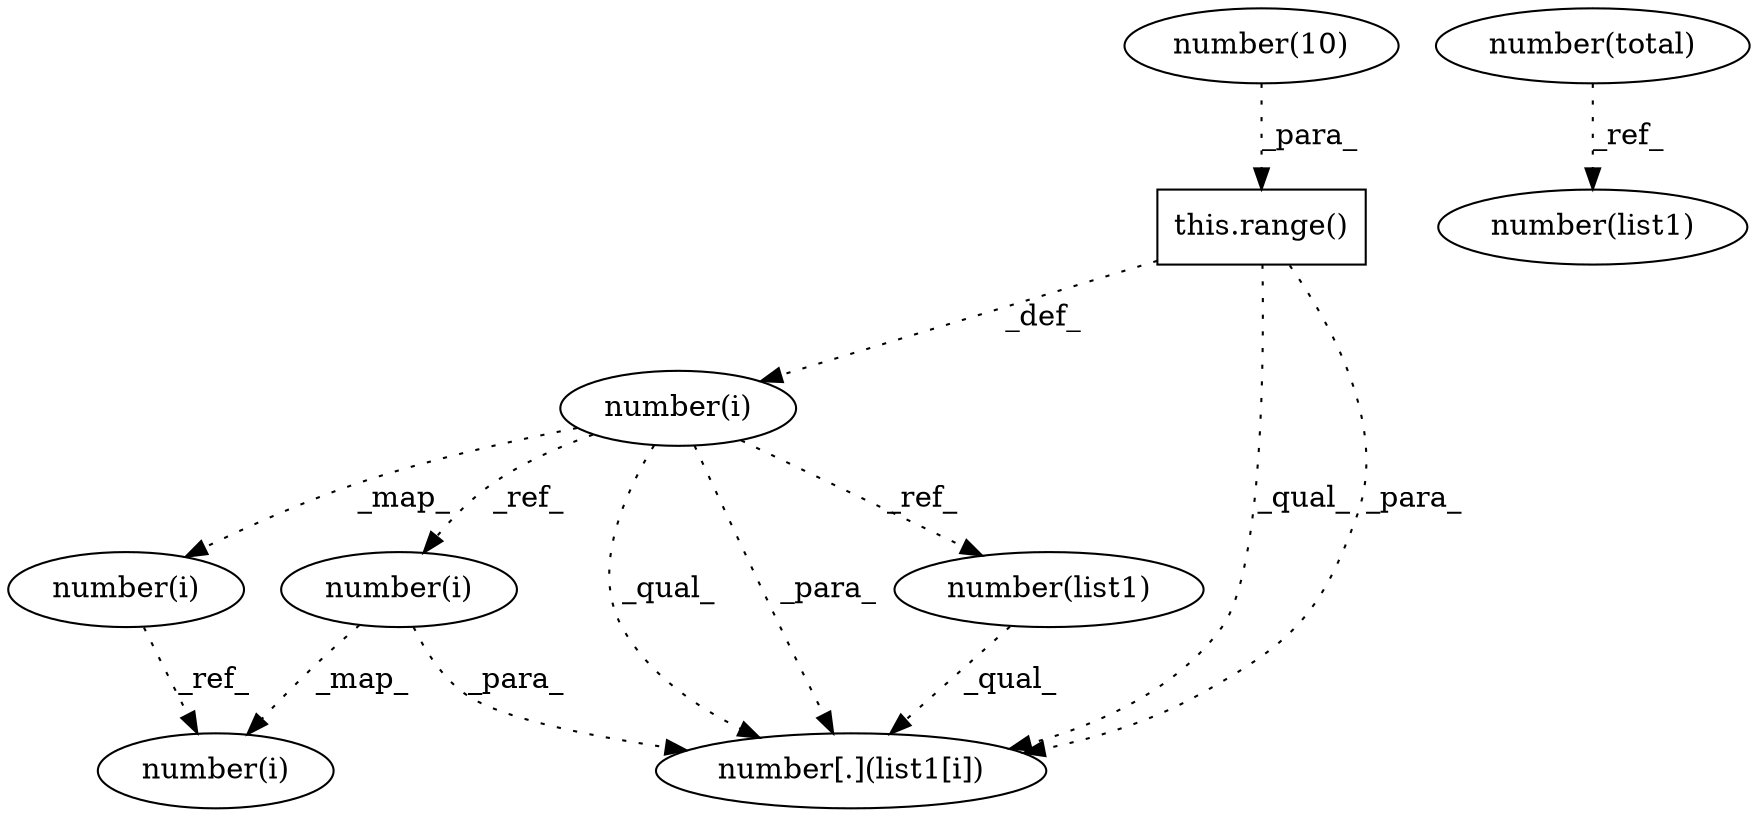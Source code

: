 digraph G {
1 [label="number(10)" shape=ellipse]
2 [label="number(i)" shape=ellipse]
3 [label="number(i)" shape=ellipse]
4 [label="number(list1)" shape=ellipse]
5 [label="number(i)" shape=ellipse]
6 [label="number(i)" shape=ellipse]
7 [label="number(total)" shape=ellipse]
8 [label="number(list1)" shape=ellipse]
9 [label="number[.](list1[i])" shape=ellipse]
10 [label="this.range()" shape=box]
3 -> 2 [label="_map_" style=dotted];
10 -> 3 [label="_def_" style=dotted];
3 -> 4 [label="_ref_" style=dotted];
3 -> 5 [label="_ref_" style=dotted];
2 -> 6 [label="_ref_" style=dotted];
5 -> 6 [label="_map_" style=dotted];
7 -> 8 [label="_ref_" style=dotted];
4 -> 9 [label="_qual_" style=dotted];
5 -> 9 [label="_para_" style=dotted];
3 -> 9 [label="_qual_" style=dotted];
10 -> 9 [label="_qual_" style=dotted];
3 -> 9 [label="_para_" style=dotted];
10 -> 9 [label="_para_" style=dotted];
1 -> 10 [label="_para_" style=dotted];
}